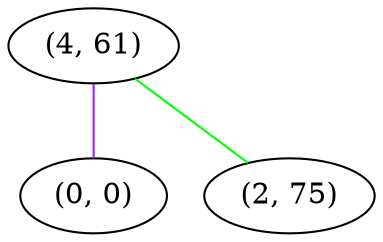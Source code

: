 graph "" {
"(4, 61)";
"(0, 0)";
"(2, 75)";
"(4, 61)" -- "(0, 0)"  [color=purple, key=0, weight=4];
"(4, 61)" -- "(2, 75)"  [color=green, key=0, weight=2];
}

